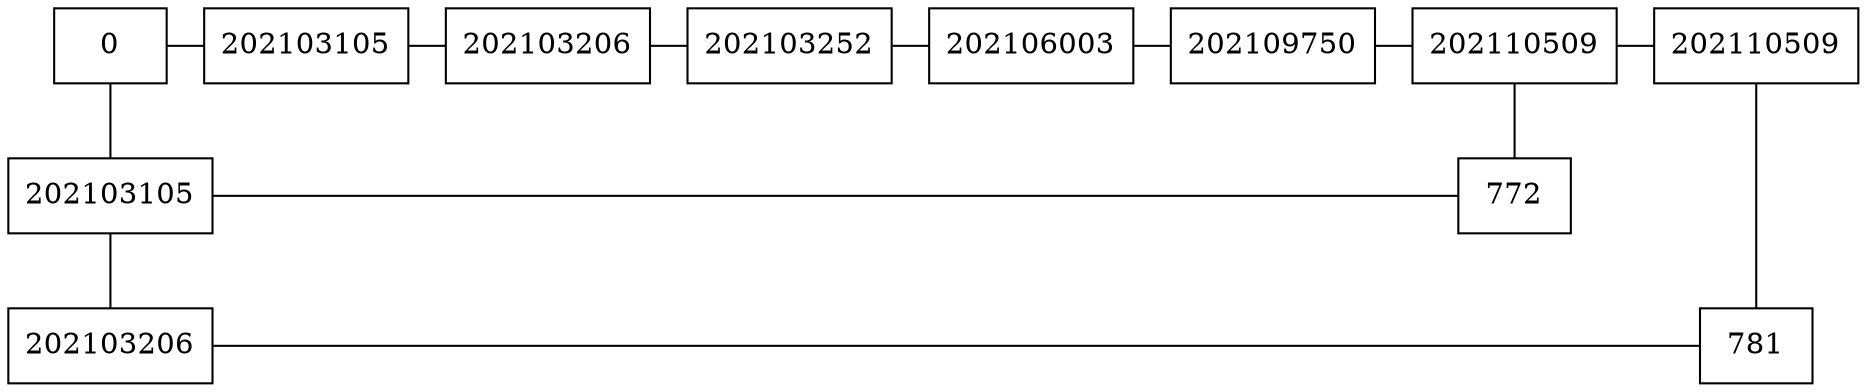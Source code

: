 
digraph G {
	node[shape=cluster]
	rankdir=UD
	{rank = min
		nodo00[label="0" rankdir=LR group=0]
		nodo20[label="202103105" rankdir=LR group=2]
		nodo30[label="202103206" rankdir=LR group=3]
		nodo40[label="202103252" rankdir=LR group=4]
		nodo50[label="202106003" rankdir=LR group=5]
		nodo60[label="202109750" rankdir=LR group=6]
		nodo70[label="202110509" rankdir=LR group=7]
		nodo80[label="202110509" rankdir=LR group=8]
	}
	{rank=same
		nodo02[label="202103105" group=0]
		nodo72[label="772" group=7]
	}
	{rank=same
		nodo03[label="202103206" group=0]
		nodo83[label="781" group=8]
	}
	nodo00 -> nodo20[arrowhead=none]
	nodo20 -> nodo30[arrowhead=none]
	nodo30 -> nodo40[arrowhead=none]
	nodo40 -> nodo50[arrowhead=none]
	nodo50 -> nodo60[arrowhead=none]
	nodo60 -> nodo70[arrowhead=none]
	nodo70 -> nodo80[arrowhead=none]
	nodo02 -> nodo72[arrowhead=none]
	nodo03 -> nodo83[arrowhead=none]
	nodo00 -> nodo02[arrowhead=none]
	nodo02 -> nodo03[arrowhead=none]
	nodo70 -> nodo72[arrowhead=none]
	nodo80 -> nodo83[arrowhead=none]
}